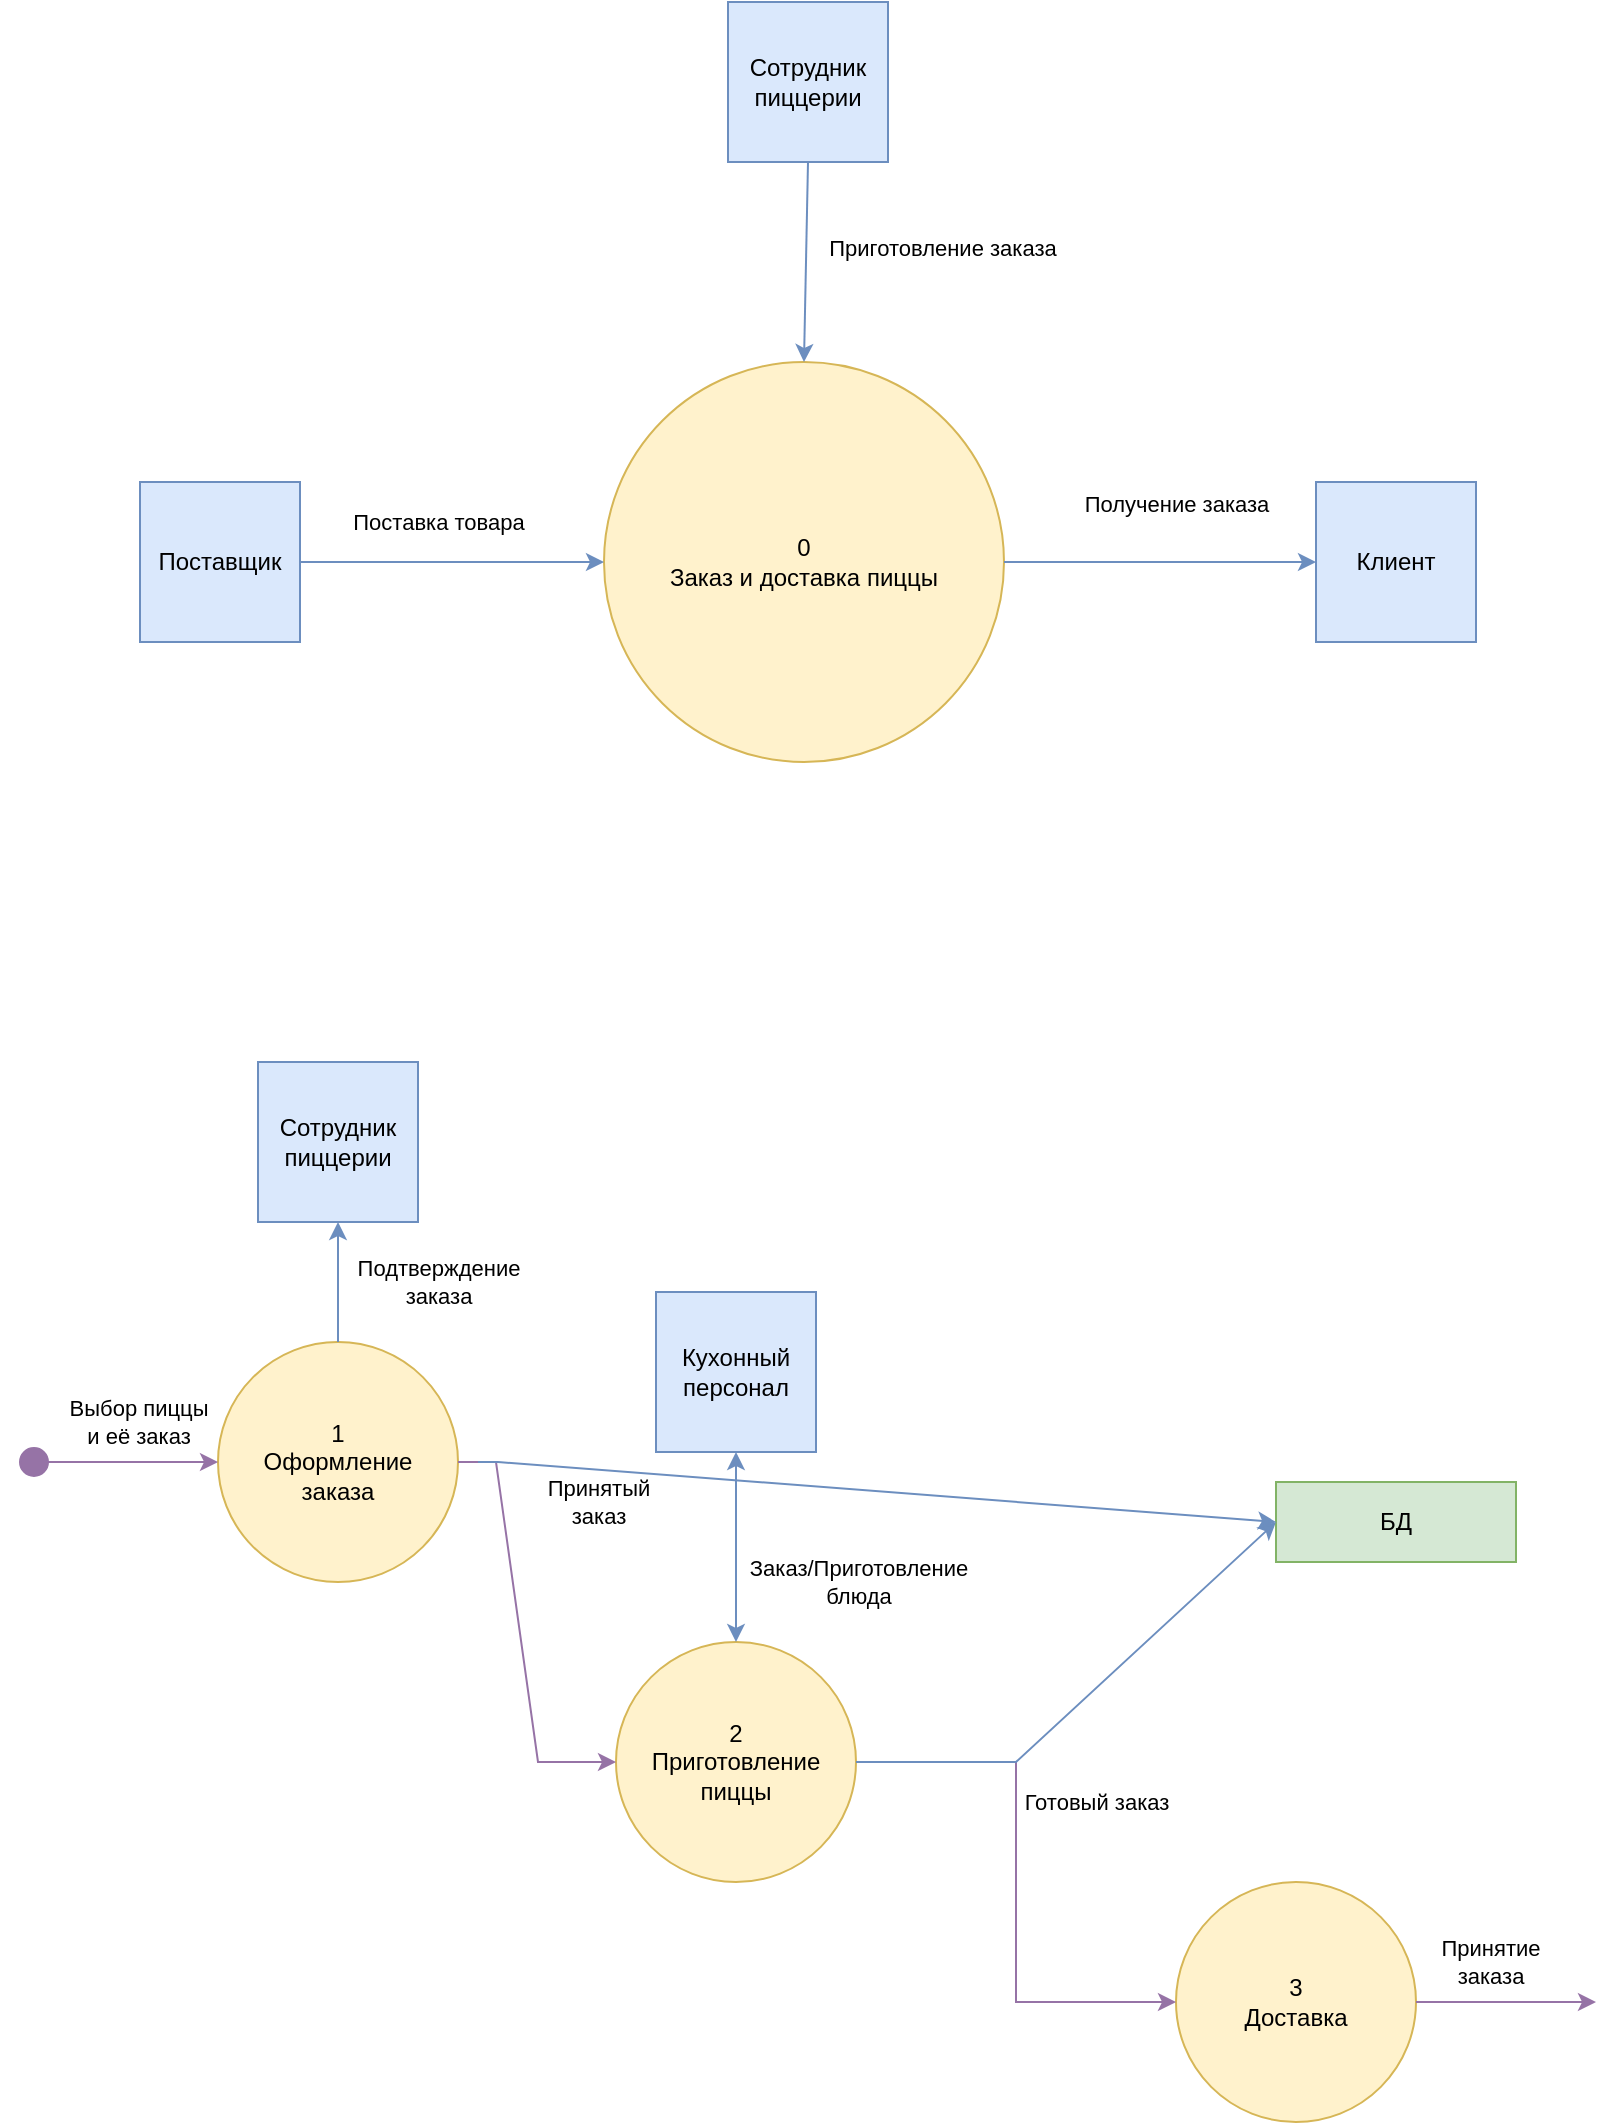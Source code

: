 <mxfile version="22.0.2" type="device">
  <diagram name="Страница — 1" id="2GaZIY0xn27ctpKgqx-A">
    <mxGraphModel dx="977" dy="665" grid="1" gridSize="10" guides="1" tooltips="1" connect="1" arrows="1" fold="1" page="1" pageScale="1" pageWidth="827" pageHeight="1169" math="0" shadow="0">
      <root>
        <mxCell id="0" />
        <mxCell id="1" parent="0" />
        <mxCell id="sulaUqdY_GVXhDthLYDI-1" value="0&lt;br&gt;Заказ и доставка пиццы" style="ellipse;whiteSpace=wrap;html=1;aspect=fixed;fillColor=#fff2cc;strokeColor=#d6b656;" parent="1" vertex="1">
          <mxGeometry x="312" y="280" width="200" height="200" as="geometry" />
        </mxCell>
        <mxCell id="sulaUqdY_GVXhDthLYDI-2" value="Клиент" style="whiteSpace=wrap;html=1;aspect=fixed;fillColor=#dae8fc;strokeColor=#6c8ebf;" parent="1" vertex="1">
          <mxGeometry x="668" y="340" width="80" height="80" as="geometry" />
        </mxCell>
        <mxCell id="sulaUqdY_GVXhDthLYDI-4" value="Сотрудник пиццерии" style="whiteSpace=wrap;html=1;aspect=fixed;fillColor=#dae8fc;strokeColor=#6c8ebf;" parent="1" vertex="1">
          <mxGeometry x="374" y="100" width="80" height="80" as="geometry" />
        </mxCell>
        <mxCell id="sulaUqdY_GVXhDthLYDI-8" value="1&lt;br&gt;Оформление &lt;br&gt;заказа" style="ellipse;whiteSpace=wrap;html=1;aspect=fixed;fillColor=#fff2cc;strokeColor=#d6b656;" parent="1" vertex="1">
          <mxGeometry x="119" y="770" width="120" height="120" as="geometry" />
        </mxCell>
        <mxCell id="sulaUqdY_GVXhDthLYDI-9" value="2&lt;br&gt;Приготовление пиццы" style="ellipse;whiteSpace=wrap;html=1;aspect=fixed;fillColor=#fff2cc;strokeColor=#d6b656;" parent="1" vertex="1">
          <mxGeometry x="318" y="920" width="120" height="120" as="geometry" />
        </mxCell>
        <mxCell id="sulaUqdY_GVXhDthLYDI-10" value="3&lt;br&gt;Доставка" style="ellipse;whiteSpace=wrap;html=1;aspect=fixed;fillColor=#fff2cc;strokeColor=#d6b656;" parent="1" vertex="1">
          <mxGeometry x="598" y="1040" width="120" height="120" as="geometry" />
        </mxCell>
        <mxCell id="sulaUqdY_GVXhDthLYDI-12" value="Выбор пиццы &lt;br&gt;и её заказ" style="endArrow=classic;html=1;rounded=0;entryX=0;entryY=0.5;entryDx=0;entryDy=0;startArrow=circle;startFill=1;fillColor=#e1d5e7;strokeColor=#9673a6;" parent="1" target="sulaUqdY_GVXhDthLYDI-8" edge="1">
          <mxGeometry x="0.2" y="20" width="50" height="50" relative="1" as="geometry">
            <mxPoint x="19" y="830" as="sourcePoint" />
            <mxPoint x="128" y="780" as="targetPoint" />
            <mxPoint as="offset" />
          </mxGeometry>
        </mxCell>
        <mxCell id="sulaUqdY_GVXhDthLYDI-16" value="" style="endArrow=classic;html=1;rounded=0;fillColor=#e1d5e7;strokeColor=#9673a6;" parent="1" edge="1">
          <mxGeometry width="50" height="50" relative="1" as="geometry">
            <mxPoint x="718" y="1100" as="sourcePoint" />
            <mxPoint x="808" y="1100" as="targetPoint" />
          </mxGeometry>
        </mxCell>
        <mxCell id="sulaUqdY_GVXhDthLYDI-28" value="Принятие&lt;br&gt;заказа" style="edgeLabel;html=1;align=center;verticalAlign=middle;resizable=0;points=[];" parent="sulaUqdY_GVXhDthLYDI-16" vertex="1" connectable="0">
          <mxGeometry x="-0.36" y="1" relative="1" as="geometry">
            <mxPoint x="8" y="-19" as="offset" />
          </mxGeometry>
        </mxCell>
        <mxCell id="sulaUqdY_GVXhDthLYDI-17" value="" style="endArrow=classic;html=1;rounded=0;exitX=1;exitY=0.5;exitDx=0;exitDy=0;entryX=0;entryY=0.5;entryDx=0;entryDy=0;fillColor=#e1d5e7;strokeColor=#9673a6;" parent="1" source="sulaUqdY_GVXhDthLYDI-9" target="sulaUqdY_GVXhDthLYDI-10" edge="1">
          <mxGeometry width="50" height="50" relative="1" as="geometry">
            <mxPoint x="478" y="980" as="sourcePoint" />
            <mxPoint x="528" y="930" as="targetPoint" />
            <Array as="points">
              <mxPoint x="518" y="980" />
              <mxPoint x="518" y="1100" />
            </Array>
          </mxGeometry>
        </mxCell>
        <mxCell id="sulaUqdY_GVXhDthLYDI-18" value="" style="endArrow=classic;html=1;rounded=0;exitX=1;exitY=0.5;exitDx=0;exitDy=0;entryX=0;entryY=0.5;entryDx=0;entryDy=0;fillColor=#e1d5e7;strokeColor=#9673a6;" parent="1" source="sulaUqdY_GVXhDthLYDI-8" target="sulaUqdY_GVXhDthLYDI-9" edge="1">
          <mxGeometry width="50" height="50" relative="1" as="geometry">
            <mxPoint x="178" y="830" as="sourcePoint" />
            <mxPoint x="338" y="950" as="targetPoint" />
            <Array as="points">
              <mxPoint x="258" y="830" />
              <mxPoint x="279" y="980" />
            </Array>
          </mxGeometry>
        </mxCell>
        <mxCell id="sulaUqdY_GVXhDthLYDI-19" value="БД" style="rounded=0;whiteSpace=wrap;html=1;fillColor=#d5e8d4;strokeColor=#82b366;" parent="1" vertex="1">
          <mxGeometry x="648" y="840" width="120" height="40" as="geometry" />
        </mxCell>
        <mxCell id="sulaUqdY_GVXhDthLYDI-20" value="Готовый заказ" style="endArrow=classic;html=1;rounded=0;exitX=1;exitY=0.5;exitDx=0;exitDy=0;entryX=0;entryY=0.5;entryDx=0;entryDy=0;fillColor=#dae8fc;strokeColor=#6c8ebf;" parent="1" source="sulaUqdY_GVXhDthLYDI-9" target="sulaUqdY_GVXhDthLYDI-19" edge="1">
          <mxGeometry x="-0.254" y="-42" width="50" height="50" relative="1" as="geometry">
            <mxPoint x="498" y="960" as="sourcePoint" />
            <mxPoint x="548" y="910" as="targetPoint" />
            <Array as="points">
              <mxPoint x="518" y="980" />
            </Array>
            <mxPoint as="offset" />
          </mxGeometry>
        </mxCell>
        <mxCell id="sulaUqdY_GVXhDthLYDI-21" value="Сотрудник пиццерии" style="whiteSpace=wrap;html=1;aspect=fixed;fillColor=#dae8fc;strokeColor=#6c8ebf;" parent="1" vertex="1">
          <mxGeometry x="139" y="630" width="80" height="80" as="geometry" />
        </mxCell>
        <mxCell id="yK9VkmArcoqMKSc0xbCf-1" value="Кухонный персонал" style="whiteSpace=wrap;html=1;aspect=fixed;fillColor=#dae8fc;strokeColor=#6c8ebf;" parent="1" vertex="1">
          <mxGeometry x="338" y="745" width="80" height="80" as="geometry" />
        </mxCell>
        <mxCell id="yK9VkmArcoqMKSc0xbCf-3" value="Заказ/Приготовление &lt;br&gt;блюда" style="endArrow=classic;startArrow=classic;html=1;rounded=0;entryX=0.5;entryY=1;entryDx=0;entryDy=0;exitX=0.5;exitY=0;exitDx=0;exitDy=0;fillColor=#dae8fc;strokeColor=#6c8ebf;" parent="1" source="sulaUqdY_GVXhDthLYDI-9" target="yK9VkmArcoqMKSc0xbCf-1" edge="1">
          <mxGeometry x="-0.368" y="-61" width="50" height="50" relative="1" as="geometry">
            <mxPoint x="379" y="900" as="sourcePoint" />
            <mxPoint x="429" y="850" as="targetPoint" />
            <mxPoint as="offset" />
          </mxGeometry>
        </mxCell>
        <mxCell id="yK9VkmArcoqMKSc0xbCf-4" value="Подтверждение &lt;br&gt;заказа" style="endArrow=classic;html=1;rounded=0;exitX=0.5;exitY=0;exitDx=0;exitDy=0;entryX=0.5;entryY=1;entryDx=0;entryDy=0;fillColor=#dae8fc;strokeColor=#6c8ebf;" parent="1" source="sulaUqdY_GVXhDthLYDI-8" target="sulaUqdY_GVXhDthLYDI-21" edge="1">
          <mxGeometry y="-50" width="50" height="50" relative="1" as="geometry">
            <mxPoint x="249" y="750" as="sourcePoint" />
            <mxPoint x="299" y="700" as="targetPoint" />
            <mxPoint as="offset" />
          </mxGeometry>
        </mxCell>
        <mxCell id="yK9VkmArcoqMKSc0xbCf-5" value="Принятый&lt;br&gt;заказ" style="endArrow=classic;html=1;rounded=0;entryX=0;entryY=0.5;entryDx=0;entryDy=0;fillColor=#dae8fc;strokeColor=#6c8ebf;" parent="1" target="sulaUqdY_GVXhDthLYDI-19" edge="1">
          <mxGeometry x="-0.693" y="-16" width="50" height="50" relative="1" as="geometry">
            <mxPoint x="249" y="830" as="sourcePoint" />
            <mxPoint x="339" y="860" as="targetPoint" />
            <Array as="points">
              <mxPoint x="259" y="830" />
            </Array>
            <mxPoint as="offset" />
          </mxGeometry>
        </mxCell>
        <mxCell id="4dezaCXvHHielm211IF7-3" value="" style="endArrow=classic;html=1;rounded=0;exitX=0.5;exitY=1;exitDx=0;exitDy=0;entryX=0.5;entryY=0;entryDx=0;entryDy=0;strokeColor=#6C8EBF;" edge="1" parent="1" source="sulaUqdY_GVXhDthLYDI-4" target="sulaUqdY_GVXhDthLYDI-1">
          <mxGeometry width="50" height="50" relative="1" as="geometry">
            <mxPoint x="540" y="290" as="sourcePoint" />
            <mxPoint x="590" y="240" as="targetPoint" />
          </mxGeometry>
        </mxCell>
        <mxCell id="4dezaCXvHHielm211IF7-5" value="Приготовление заказа" style="edgeLabel;html=1;align=center;verticalAlign=middle;resizable=0;points=[];" vertex="1" connectable="0" parent="4dezaCXvHHielm211IF7-3">
          <mxGeometry x="-0.142" y="1" relative="1" as="geometry">
            <mxPoint x="67" as="offset" />
          </mxGeometry>
        </mxCell>
        <mxCell id="4dezaCXvHHielm211IF7-6" value="" style="endArrow=classic;html=1;rounded=0;exitX=1;exitY=0.5;exitDx=0;exitDy=0;entryX=0;entryY=0.5;entryDx=0;entryDy=0;strokeColor=#6C8EBF;" edge="1" parent="1" source="sulaUqdY_GVXhDthLYDI-1" target="sulaUqdY_GVXhDthLYDI-2">
          <mxGeometry width="50" height="50" relative="1" as="geometry">
            <mxPoint x="440" y="180" as="sourcePoint" />
            <mxPoint x="422" y="290" as="targetPoint" />
          </mxGeometry>
        </mxCell>
        <mxCell id="4dezaCXvHHielm211IF7-7" value="Получение заказа" style="edgeLabel;html=1;align=center;verticalAlign=middle;resizable=0;points=[];" vertex="1" connectable="0" parent="4dezaCXvHHielm211IF7-6">
          <mxGeometry x="-0.142" y="1" relative="1" as="geometry">
            <mxPoint x="19" y="-28" as="offset" />
          </mxGeometry>
        </mxCell>
        <mxCell id="4dezaCXvHHielm211IF7-8" value="Поставщик" style="whiteSpace=wrap;html=1;aspect=fixed;fillColor=#dae8fc;strokeColor=#6c8ebf;" vertex="1" parent="1">
          <mxGeometry x="80" y="340" width="80" height="80" as="geometry" />
        </mxCell>
        <mxCell id="4dezaCXvHHielm211IF7-9" value="" style="endArrow=classic;html=1;rounded=0;exitX=1;exitY=0.5;exitDx=0;exitDy=0;entryX=0;entryY=0.5;entryDx=0;entryDy=0;strokeColor=#6C8EBF;" edge="1" parent="1" source="4dezaCXvHHielm211IF7-8" target="sulaUqdY_GVXhDthLYDI-1">
          <mxGeometry width="50" height="50" relative="1" as="geometry">
            <mxPoint x="230" y="505" as="sourcePoint" />
            <mxPoint x="102" y="495" as="targetPoint" />
          </mxGeometry>
        </mxCell>
        <mxCell id="4dezaCXvHHielm211IF7-10" value="Поставка товара" style="edgeLabel;html=1;align=center;verticalAlign=middle;resizable=0;points=[];" vertex="1" connectable="0" parent="4dezaCXvHHielm211IF7-9">
          <mxGeometry x="-0.142" y="1" relative="1" as="geometry">
            <mxPoint x="4" y="-19" as="offset" />
          </mxGeometry>
        </mxCell>
      </root>
    </mxGraphModel>
  </diagram>
</mxfile>
